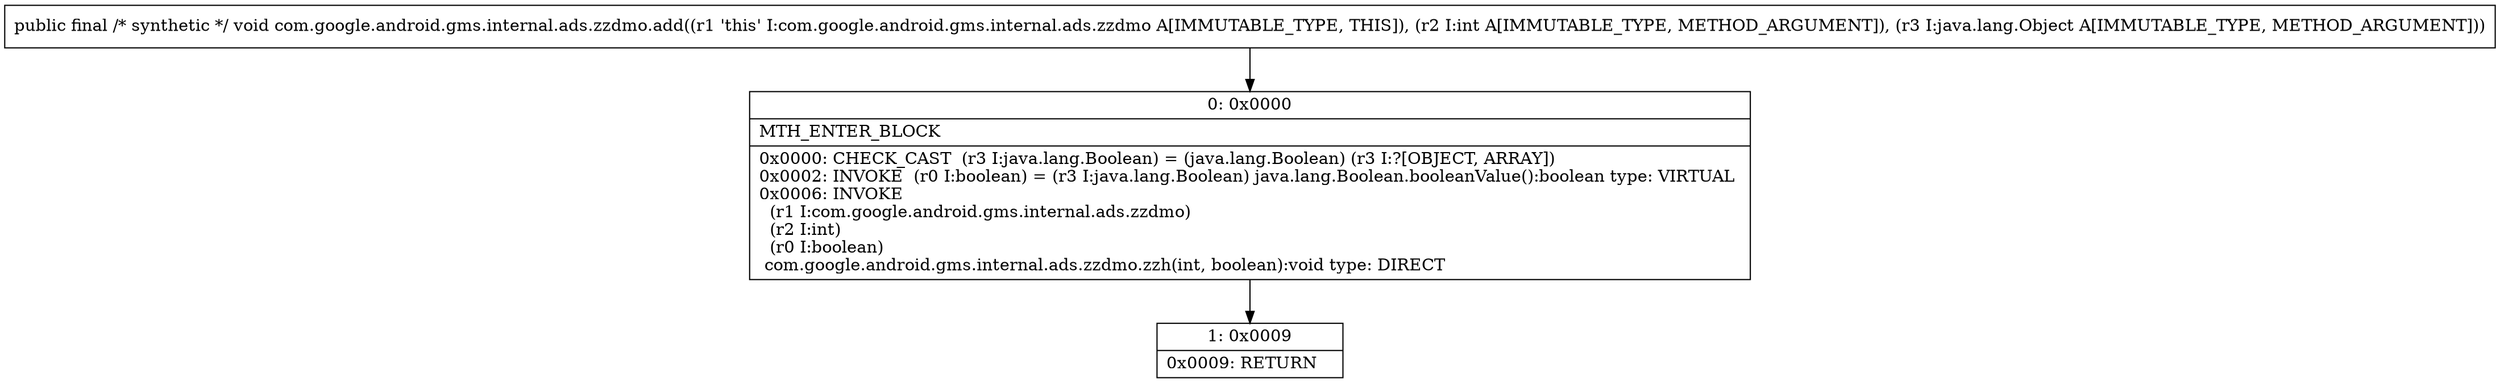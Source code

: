 digraph "CFG forcom.google.android.gms.internal.ads.zzdmo.add(ILjava\/lang\/Object;)V" {
Node_0 [shape=record,label="{0\:\ 0x0000|MTH_ENTER_BLOCK\l|0x0000: CHECK_CAST  (r3 I:java.lang.Boolean) = (java.lang.Boolean) (r3 I:?[OBJECT, ARRAY]) \l0x0002: INVOKE  (r0 I:boolean) = (r3 I:java.lang.Boolean) java.lang.Boolean.booleanValue():boolean type: VIRTUAL \l0x0006: INVOKE  \l  (r1 I:com.google.android.gms.internal.ads.zzdmo)\l  (r2 I:int)\l  (r0 I:boolean)\l com.google.android.gms.internal.ads.zzdmo.zzh(int, boolean):void type: DIRECT \l}"];
Node_1 [shape=record,label="{1\:\ 0x0009|0x0009: RETURN   \l}"];
MethodNode[shape=record,label="{public final \/* synthetic *\/ void com.google.android.gms.internal.ads.zzdmo.add((r1 'this' I:com.google.android.gms.internal.ads.zzdmo A[IMMUTABLE_TYPE, THIS]), (r2 I:int A[IMMUTABLE_TYPE, METHOD_ARGUMENT]), (r3 I:java.lang.Object A[IMMUTABLE_TYPE, METHOD_ARGUMENT])) }"];
MethodNode -> Node_0;
Node_0 -> Node_1;
}

